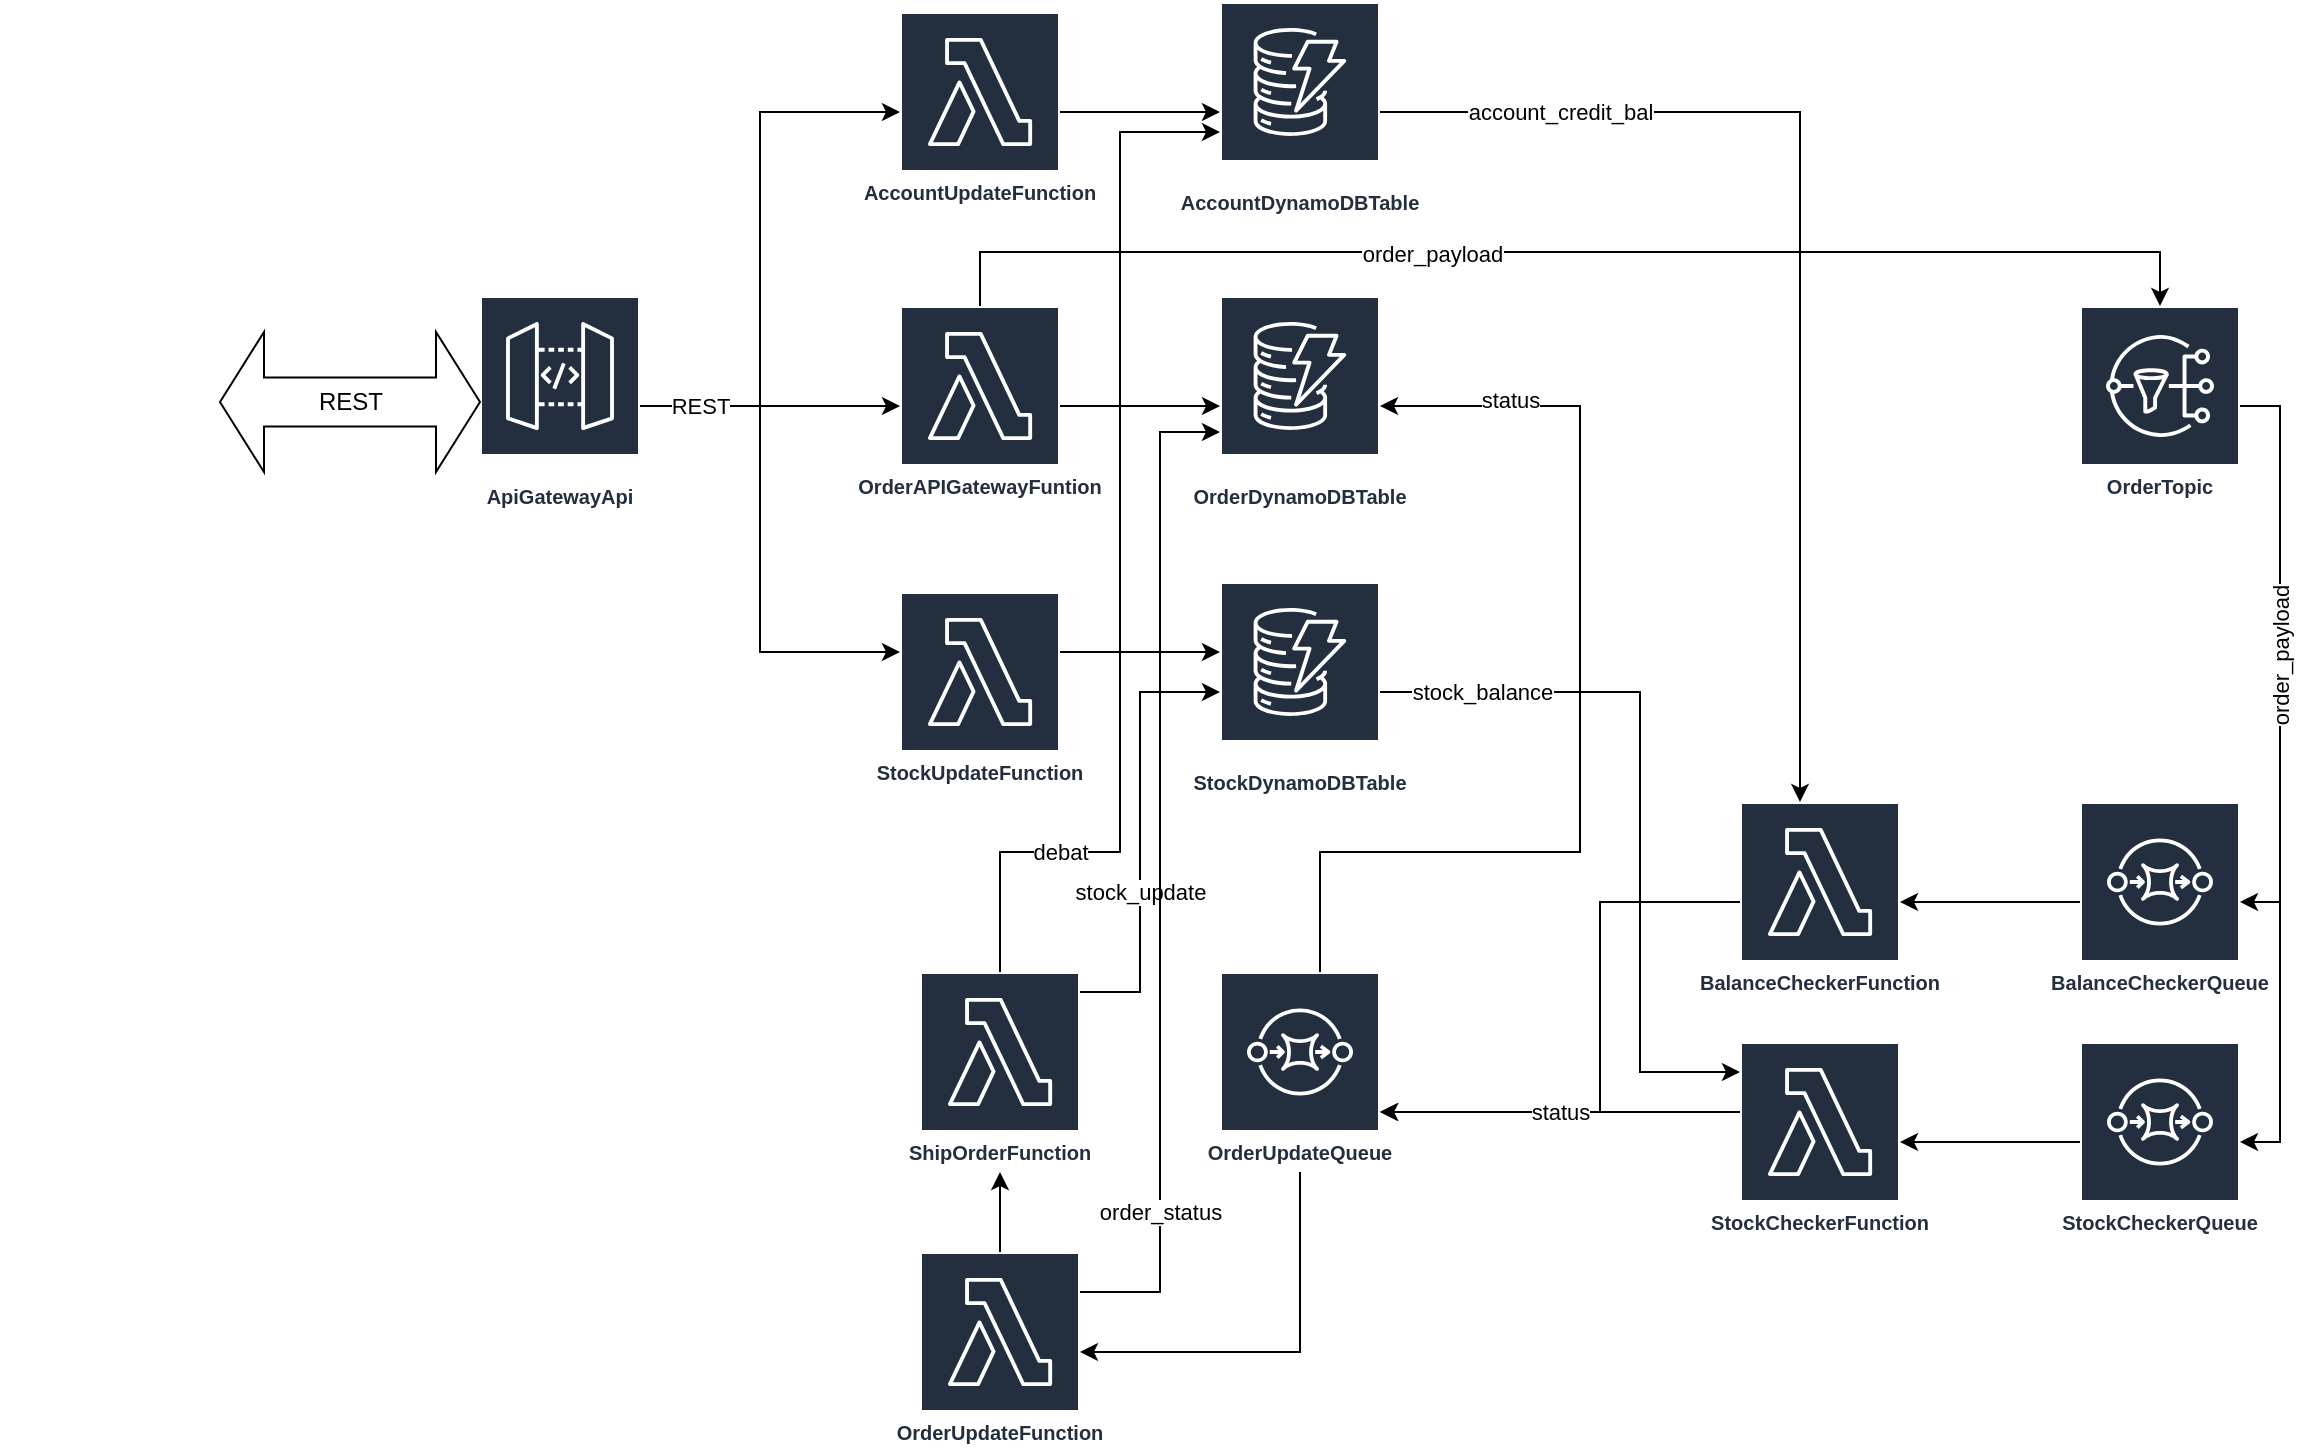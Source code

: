 <mxfile version="20.3.6" type="device" pages="3"><diagram id="NJcj5poi9qOD3AqjBENZ" name="Page-1"><mxGraphModel dx="2272" dy="737" grid="1" gridSize="10" guides="1" tooltips="1" connect="1" arrows="1" fold="1" page="1" pageScale="1" pageWidth="850" pageHeight="1100" math="0" shadow="0"><root><mxCell id="0"/><mxCell id="1" parent="0"/><mxCell id="D93Lp30-In5ude8p-JKp-1" value="AccountDynamoDBTable" style="sketch=0;outlineConnect=0;fontColor=#232F3E;gradientColor=none;strokeColor=#ffffff;fillColor=#232F3E;dashed=0;verticalLabelPosition=middle;verticalAlign=bottom;align=center;html=1;whiteSpace=wrap;fontSize=10;fontStyle=1;spacing=3;shape=mxgraph.aws4.productIcon;prIcon=mxgraph.aws4.dynamodb;" parent="1" vertex="1"><mxGeometry x="310" y="75" width="80" height="110" as="geometry"/></mxCell><mxCell id="-zjxbcH6zm_vIvPoYzxp-1" value="" style="edgeStyle=orthogonalEdgeStyle;rounded=0;orthogonalLoop=1;jettySize=auto;html=1;" edge="1" parent="1" source="D93Lp30-In5ude8p-JKp-2" target="D93Lp30-In5ude8p-JKp-6"><mxGeometry relative="1" as="geometry"/></mxCell><mxCell id="D93Lp30-In5ude8p-JKp-2" value="ApiGatewayApi" style="sketch=0;outlineConnect=0;fontColor=#232F3E;gradientColor=none;strokeColor=#ffffff;fillColor=#232F3E;dashed=0;verticalLabelPosition=middle;verticalAlign=bottom;align=center;html=1;whiteSpace=wrap;fontSize=10;fontStyle=1;spacing=3;shape=mxgraph.aws4.productIcon;prIcon=mxgraph.aws4.api_gateway;" parent="1" vertex="1"><mxGeometry x="-60" y="222" width="80" height="110" as="geometry"/></mxCell><mxCell id="D93Lp30-In5ude8p-JKp-3" value="" style="shape=image;html=1;verticalAlign=top;verticalLabelPosition=bottom;labelBackgroundColor=#ffffff;imageAspect=0;aspect=fixed;image=https://cdn4.iconfinder.com/data/icons/user-interface-181/32/Smartphone-128.png" parent="1" vertex="1"><mxGeometry x="-300" y="213" width="128" height="128" as="geometry"/></mxCell><mxCell id="D93Lp30-In5ude8p-JKp-4" value="REST" style="html=1;shadow=0;dashed=0;align=center;verticalAlign=middle;shape=mxgraph.arrows2.twoWayArrow;dy=0.65;dx=22;" parent="1" vertex="1"><mxGeometry x="-190" y="240" width="130" height="70" as="geometry"/></mxCell><mxCell id="-zjxbcH6zm_vIvPoYzxp-3" value="" style="edgeStyle=orthogonalEdgeStyle;rounded=0;orthogonalLoop=1;jettySize=auto;html=1;" edge="1" parent="1" source="D93Lp30-In5ude8p-JKp-6" target="-zjxbcH6zm_vIvPoYzxp-2"><mxGeometry relative="1" as="geometry"/></mxCell><mxCell id="-zjxbcH6zm_vIvPoYzxp-13" value="" style="edgeStyle=orthogonalEdgeStyle;rounded=0;orthogonalLoop=1;jettySize=auto;html=1;" edge="1" parent="1" source="D93Lp30-In5ude8p-JKp-6" target="-zjxbcH6zm_vIvPoYzxp-12"><mxGeometry relative="1" as="geometry"><Array as="points"><mxPoint x="190" y="200"/><mxPoint x="780" y="200"/></Array></mxGeometry></mxCell><mxCell id="-zjxbcH6zm_vIvPoYzxp-14" value="order_payload" style="edgeLabel;html=1;align=center;verticalAlign=middle;resizable=0;points=[];" vertex="1" connectable="0" parent="-zjxbcH6zm_vIvPoYzxp-13"><mxGeometry x="-0.214" y="-1" relative="1" as="geometry"><mxPoint as="offset"/></mxGeometry></mxCell><mxCell id="D93Lp30-In5ude8p-JKp-6" value="OrderAPIGatewayFuntion" style="sketch=0;outlineConnect=0;fontColor=#232F3E;gradientColor=none;strokeColor=#ffffff;fillColor=#232F3E;dashed=0;verticalLabelPosition=middle;verticalAlign=bottom;align=center;html=1;whiteSpace=wrap;fontSize=10;fontStyle=1;spacing=3;shape=mxgraph.aws4.productIcon;prIcon=mxgraph.aws4.lambda;" parent="1" vertex="1"><mxGeometry x="150" y="227" width="80" height="100" as="geometry"/></mxCell><mxCell id="-zjxbcH6zm_vIvPoYzxp-2" value="OrderDynamoDBTable" style="sketch=0;outlineConnect=0;fontColor=#232F3E;gradientColor=none;strokeColor=#ffffff;fillColor=#232F3E;dashed=0;verticalLabelPosition=middle;verticalAlign=bottom;align=center;html=1;whiteSpace=wrap;fontSize=10;fontStyle=1;spacing=3;shape=mxgraph.aws4.productIcon;prIcon=mxgraph.aws4.dynamodb;" vertex="1" parent="1"><mxGeometry x="310" y="222" width="80" height="110" as="geometry"/></mxCell><mxCell id="-zjxbcH6zm_vIvPoYzxp-7" value="" style="edgeStyle=orthogonalEdgeStyle;rounded=0;orthogonalLoop=1;jettySize=auto;html=1;" edge="1" parent="1" source="-zjxbcH6zm_vIvPoYzxp-4" target="D93Lp30-In5ude8p-JKp-1"><mxGeometry relative="1" as="geometry"/></mxCell><mxCell id="-zjxbcH6zm_vIvPoYzxp-4" value="AccountUpdateFunction" style="sketch=0;outlineConnect=0;fontColor=#232F3E;gradientColor=none;strokeColor=#ffffff;fillColor=#232F3E;dashed=0;verticalLabelPosition=middle;verticalAlign=bottom;align=center;html=1;whiteSpace=wrap;fontSize=10;fontStyle=1;spacing=3;shape=mxgraph.aws4.productIcon;prIcon=mxgraph.aws4.lambda;" vertex="1" parent="1"><mxGeometry x="150" y="80" width="80" height="100" as="geometry"/></mxCell><mxCell id="-zjxbcH6zm_vIvPoYzxp-5" value="" style="edgeStyle=orthogonalEdgeStyle;rounded=0;orthogonalLoop=1;jettySize=auto;html=1;" edge="1" parent="1" source="D93Lp30-In5ude8p-JKp-2" target="-zjxbcH6zm_vIvPoYzxp-4"><mxGeometry relative="1" as="geometry"><mxPoint x="30" y="287" as="sourcePoint"/><mxPoint x="110" y="287" as="targetPoint"/><Array as="points"><mxPoint x="80" y="277"/><mxPoint x="80" y="130"/></Array></mxGeometry></mxCell><mxCell id="-zjxbcH6zm_vIvPoYzxp-11" value="" style="edgeStyle=orthogonalEdgeStyle;rounded=0;orthogonalLoop=1;jettySize=auto;html=1;" edge="1" parent="1" source="-zjxbcH6zm_vIvPoYzxp-6" target="-zjxbcH6zm_vIvPoYzxp-10"><mxGeometry relative="1" as="geometry"><Array as="points"><mxPoint x="270" y="400"/><mxPoint x="270" y="400"/></Array></mxGeometry></mxCell><mxCell id="-zjxbcH6zm_vIvPoYzxp-6" value="StockUpdateFunction" style="sketch=0;outlineConnect=0;fontColor=#232F3E;gradientColor=none;strokeColor=#ffffff;fillColor=#232F3E;dashed=0;verticalLabelPosition=middle;verticalAlign=bottom;align=center;html=1;whiteSpace=wrap;fontSize=10;fontStyle=1;spacing=3;shape=mxgraph.aws4.productIcon;prIcon=mxgraph.aws4.lambda;" vertex="1" parent="1"><mxGeometry x="150" y="370" width="80" height="100" as="geometry"/></mxCell><mxCell id="-zjxbcH6zm_vIvPoYzxp-8" value="" style="edgeStyle=orthogonalEdgeStyle;rounded=0;orthogonalLoop=1;jettySize=auto;html=1;" edge="1" parent="1" source="D93Lp30-In5ude8p-JKp-2" target="-zjxbcH6zm_vIvPoYzxp-6"><mxGeometry relative="1" as="geometry"><mxPoint x="30" y="287" as="sourcePoint"/><mxPoint x="160" y="140" as="targetPoint"/><Array as="points"><mxPoint x="80" y="277"/><mxPoint x="80" y="400"/></Array></mxGeometry></mxCell><mxCell id="-zjxbcH6zm_vIvPoYzxp-9" value="REST" style="edgeLabel;html=1;align=center;verticalAlign=middle;resizable=0;points=[];" vertex="1" connectable="0" parent="-zjxbcH6zm_vIvPoYzxp-8"><mxGeometry x="0.217" y="2" relative="1" as="geometry"><mxPoint x="-32" y="-94" as="offset"/></mxGeometry></mxCell><mxCell id="-zjxbcH6zm_vIvPoYzxp-10" value="StockDynamoDBTable" style="sketch=0;outlineConnect=0;fontColor=#232F3E;gradientColor=none;strokeColor=#ffffff;fillColor=#232F3E;dashed=0;verticalLabelPosition=middle;verticalAlign=bottom;align=center;html=1;whiteSpace=wrap;fontSize=10;fontStyle=1;spacing=3;shape=mxgraph.aws4.productIcon;prIcon=mxgraph.aws4.dynamodb;" vertex="1" parent="1"><mxGeometry x="310" y="365" width="80" height="110" as="geometry"/></mxCell><mxCell id="-zjxbcH6zm_vIvPoYzxp-12" value="OrderTopic" style="sketch=0;outlineConnect=0;fontColor=#232F3E;gradientColor=none;strokeColor=#ffffff;fillColor=#232F3E;dashed=0;verticalLabelPosition=middle;verticalAlign=bottom;align=center;html=1;whiteSpace=wrap;fontSize=10;fontStyle=1;spacing=3;shape=mxgraph.aws4.productIcon;prIcon=mxgraph.aws4.sns;" vertex="1" parent="1"><mxGeometry x="740" y="227" width="80" height="100" as="geometry"/></mxCell><mxCell id="BZ1VS5f9jhUEk7RYzOGQ-1" value="" style="edgeStyle=orthogonalEdgeStyle;rounded=0;orthogonalLoop=1;jettySize=auto;html=1;" edge="1" parent="1" source="-zjxbcH6zm_vIvPoYzxp-12" target="BZ1VS5f9jhUEk7RYzOGQ-4"><mxGeometry relative="1" as="geometry"><mxPoint x="-40" y="665" as="sourcePoint"/><Array as="points"><mxPoint x="840" y="277"/><mxPoint x="840" y="525"/></Array></mxGeometry></mxCell><mxCell id="BZ1VS5f9jhUEk7RYzOGQ-3" value="" style="edgeStyle=orthogonalEdgeStyle;rounded=0;orthogonalLoop=1;jettySize=auto;html=1;" edge="1" parent="1" source="BZ1VS5f9jhUEk7RYzOGQ-4" target="BZ1VS5f9jhUEk7RYzOGQ-9"><mxGeometry relative="1" as="geometry"/></mxCell><mxCell id="BZ1VS5f9jhUEk7RYzOGQ-4" value="BalanceCheckerQueue" style="sketch=0;outlineConnect=0;fontColor=#232F3E;gradientColor=none;strokeColor=#ffffff;fillColor=#232F3E;dashed=0;verticalLabelPosition=middle;verticalAlign=bottom;align=center;html=1;whiteSpace=wrap;fontSize=10;fontStyle=1;spacing=3;shape=mxgraph.aws4.productIcon;prIcon=mxgraph.aws4.sqs;" vertex="1" parent="1"><mxGeometry x="740" y="475" width="80" height="100" as="geometry"/></mxCell><mxCell id="BZ1VS5f9jhUEk7RYzOGQ-5" value="" style="edgeStyle=orthogonalEdgeStyle;rounded=0;orthogonalLoop=1;jettySize=auto;html=1;" edge="1" parent="1" source="BZ1VS5f9jhUEk7RYzOGQ-6" target="BZ1VS5f9jhUEk7RYzOGQ-10"><mxGeometry relative="1" as="geometry"/></mxCell><mxCell id="BZ1VS5f9jhUEk7RYzOGQ-6" value="StockCheckerQueue" style="sketch=0;outlineConnect=0;fontColor=#232F3E;gradientColor=none;strokeColor=#ffffff;fillColor=#232F3E;dashed=0;verticalLabelPosition=middle;verticalAlign=bottom;align=center;html=1;whiteSpace=wrap;fontSize=10;fontStyle=1;spacing=3;shape=mxgraph.aws4.productIcon;prIcon=mxgraph.aws4.sqs;" vertex="1" parent="1"><mxGeometry x="740" y="595" width="80" height="100" as="geometry"/></mxCell><mxCell id="BZ1VS5f9jhUEk7RYzOGQ-7" value="" style="edgeStyle=orthogonalEdgeStyle;rounded=0;orthogonalLoop=1;jettySize=auto;html=1;" edge="1" parent="1" source="-zjxbcH6zm_vIvPoYzxp-12" target="BZ1VS5f9jhUEk7RYzOGQ-6"><mxGeometry relative="1" as="geometry"><mxPoint x="-40" y="665" as="sourcePoint"/><mxPoint x="50" y="595" as="targetPoint"/><Array as="points"><mxPoint x="840" y="277"/><mxPoint x="840" y="645"/></Array></mxGeometry></mxCell><mxCell id="BZ1VS5f9jhUEk7RYzOGQ-8" value="order_payload" style="edgeLabel;html=1;align=center;verticalAlign=middle;resizable=0;points=[];rotation=-90;" vertex="1" connectable="0" parent="BZ1VS5f9jhUEk7RYzOGQ-7"><mxGeometry x="-0.22" y="2" relative="1" as="geometry"><mxPoint x="-2" y="-14" as="offset"/></mxGeometry></mxCell><mxCell id="BZ1VS5f9jhUEk7RYzOGQ-17" value="" style="edgeStyle=orthogonalEdgeStyle;rounded=0;orthogonalLoop=1;jettySize=auto;html=1;" edge="1" parent="1" source="BZ1VS5f9jhUEk7RYzOGQ-9" target="BZ1VS5f9jhUEk7RYzOGQ-15"><mxGeometry relative="1" as="geometry"><Array as="points"><mxPoint x="500" y="525"/><mxPoint x="500" y="630"/></Array></mxGeometry></mxCell><mxCell id="BZ1VS5f9jhUEk7RYzOGQ-9" value="BalanceCheckerFunction" style="sketch=0;outlineConnect=0;fontColor=#232F3E;gradientColor=none;strokeColor=#ffffff;fillColor=#232F3E;dashed=0;verticalLabelPosition=middle;verticalAlign=bottom;align=center;html=1;whiteSpace=wrap;fontSize=10;fontStyle=1;spacing=3;shape=mxgraph.aws4.productIcon;prIcon=mxgraph.aws4.lambda;" vertex="1" parent="1"><mxGeometry x="570" y="475" width="80" height="100" as="geometry"/></mxCell><mxCell id="BZ1VS5f9jhUEk7RYzOGQ-10" value="StockCheckerFunction" style="sketch=0;outlineConnect=0;fontColor=#232F3E;gradientColor=none;strokeColor=#ffffff;fillColor=#232F3E;dashed=0;verticalLabelPosition=middle;verticalAlign=bottom;align=center;html=1;whiteSpace=wrap;fontSize=10;fontStyle=1;spacing=3;shape=mxgraph.aws4.productIcon;prIcon=mxgraph.aws4.lambda;" vertex="1" parent="1"><mxGeometry x="570" y="595" width="80" height="100" as="geometry"/></mxCell><mxCell id="BZ1VS5f9jhUEk7RYzOGQ-11" value="account_credit_bal" style="edgeStyle=orthogonalEdgeStyle;rounded=0;orthogonalLoop=1;jettySize=auto;html=1;" edge="1" parent="1" source="D93Lp30-In5ude8p-JKp-1" target="BZ1VS5f9jhUEk7RYzOGQ-9"><mxGeometry x="-0.676" relative="1" as="geometry"><Array as="points"><mxPoint x="600" y="130"/></Array><mxPoint as="offset"/></mxGeometry></mxCell><mxCell id="BZ1VS5f9jhUEk7RYzOGQ-13" value="stock_balance" style="edgeStyle=orthogonalEdgeStyle;rounded=0;orthogonalLoop=1;jettySize=auto;html=1;startArrow=none;" edge="1" parent="1" source="-zjxbcH6zm_vIvPoYzxp-10" target="BZ1VS5f9jhUEk7RYzOGQ-10"><mxGeometry x="-0.728" relative="1" as="geometry"><Array as="points"><mxPoint x="520" y="420"/><mxPoint x="520" y="610"/></Array><mxPoint x="520" y="705" as="sourcePoint"/><mxPoint as="offset"/></mxGeometry></mxCell><mxCell id="bO6ILCW-EWj0cfS8JMMv-2" value="" style="edgeStyle=orthogonalEdgeStyle;rounded=0;orthogonalLoop=1;jettySize=auto;html=1;" edge="1" parent="1" source="BZ1VS5f9jhUEk7RYzOGQ-15" target="4Rhdn_Z0kpXlGLLEEC0_-1"><mxGeometry relative="1" as="geometry"><Array as="points"><mxPoint x="350" y="750"/></Array></mxGeometry></mxCell><mxCell id="BZ1VS5f9jhUEk7RYzOGQ-15" value="OrderUpdateQueue" style="sketch=0;outlineConnect=0;fontColor=#232F3E;gradientColor=none;strokeColor=#ffffff;fillColor=#232F3E;dashed=0;verticalLabelPosition=middle;verticalAlign=bottom;align=center;html=1;whiteSpace=wrap;fontSize=10;fontStyle=1;spacing=3;shape=mxgraph.aws4.productIcon;prIcon=mxgraph.aws4.sqs;" vertex="1" parent="1"><mxGeometry x="310" y="560" width="80" height="100" as="geometry"/></mxCell><mxCell id="BZ1VS5f9jhUEk7RYzOGQ-18" value="status" style="edgeStyle=orthogonalEdgeStyle;rounded=0;orthogonalLoop=1;jettySize=auto;html=1;" edge="1" parent="1" source="BZ1VS5f9jhUEk7RYzOGQ-10" target="BZ1VS5f9jhUEk7RYzOGQ-15"><mxGeometry relative="1" as="geometry"><mxPoint x="540" y="810" as="sourcePoint"/><mxPoint x="400" y="600" as="targetPoint"/><Array as="points"><mxPoint x="560" y="630"/><mxPoint x="560" y="630"/></Array></mxGeometry></mxCell><mxCell id="BZ1VS5f9jhUEk7RYzOGQ-21" value="" style="edgeStyle=orthogonalEdgeStyle;rounded=0;orthogonalLoop=1;jettySize=auto;html=1;" edge="1" parent="1" source="BZ1VS5f9jhUEk7RYzOGQ-15" target="-zjxbcH6zm_vIvPoYzxp-2"><mxGeometry relative="1" as="geometry"><mxPoint x="280" y="720" as="sourcePoint"/><mxPoint x="190" y="720" as="targetPoint"/><Array as="points"><mxPoint x="360" y="500"/><mxPoint x="490" y="500"/><mxPoint x="490" y="277"/></Array></mxGeometry></mxCell><mxCell id="BZ1VS5f9jhUEk7RYzOGQ-22" value="status" style="edgeLabel;html=1;align=center;verticalAlign=middle;resizable=0;points=[];" vertex="1" connectable="0" parent="BZ1VS5f9jhUEk7RYzOGQ-21"><mxGeometry x="0.747" y="-3" relative="1" as="geometry"><mxPoint as="offset"/></mxGeometry></mxCell><mxCell id="bO6ILCW-EWj0cfS8JMMv-1" value="ShipOrderFunction" style="sketch=0;outlineConnect=0;fontColor=#232F3E;gradientColor=none;strokeColor=#ffffff;fillColor=#232F3E;dashed=0;verticalLabelPosition=middle;verticalAlign=bottom;align=center;html=1;whiteSpace=wrap;fontSize=10;fontStyle=1;spacing=3;shape=mxgraph.aws4.productIcon;prIcon=mxgraph.aws4.lambda;" vertex="1" parent="1"><mxGeometry x="160" y="560" width="80" height="100" as="geometry"/></mxCell><mxCell id="bO6ILCW-EWj0cfS8JMMv-3" value="stock_update" style="edgeStyle=orthogonalEdgeStyle;rounded=0;orthogonalLoop=1;jettySize=auto;html=1;" edge="1" parent="1" source="bO6ILCW-EWj0cfS8JMMv-1" target="-zjxbcH6zm_vIvPoYzxp-10"><mxGeometry x="-0.273" relative="1" as="geometry"><mxPoint x="200" y="550" as="sourcePoint"/><mxPoint x="250" y="620" as="targetPoint"/><Array as="points"><mxPoint x="270" y="570"/><mxPoint x="270" y="420"/></Array><mxPoint as="offset"/></mxGeometry></mxCell><mxCell id="bO6ILCW-EWj0cfS8JMMv-4" value="order_status" style="edgeStyle=orthogonalEdgeStyle;rounded=0;orthogonalLoop=1;jettySize=auto;html=1;" edge="1" parent="1" source="4Rhdn_Z0kpXlGLLEEC0_-1" target="-zjxbcH6zm_vIvPoYzxp-2"><mxGeometry x="-0.68" relative="1" as="geometry"><mxPoint x="50" y="530" as="sourcePoint"/><mxPoint x="250" y="620" as="targetPoint"/><Array as="points"><mxPoint x="280" y="720"/><mxPoint x="280" y="290"/></Array><mxPoint as="offset"/></mxGeometry></mxCell><mxCell id="bO6ILCW-EWj0cfS8JMMv-6" value="debat" style="edgeStyle=orthogonalEdgeStyle;rounded=0;orthogonalLoop=1;jettySize=auto;html=1;" edge="1" parent="1" source="bO6ILCW-EWj0cfS8JMMv-1" target="D93Lp30-In5ude8p-JKp-1"><mxGeometry x="-0.66" relative="1" as="geometry"><mxPoint x="160" y="530" as="sourcePoint"/><mxPoint x="260" y="630" as="targetPoint"/><Array as="points"><mxPoint x="200" y="500"/><mxPoint x="260" y="500"/><mxPoint x="260" y="140"/></Array><mxPoint as="offset"/></mxGeometry></mxCell><mxCell id="4Rhdn_Z0kpXlGLLEEC0_-2" value="" style="edgeStyle=orthogonalEdgeStyle;rounded=0;orthogonalLoop=1;jettySize=auto;html=1;" edge="1" parent="1" source="4Rhdn_Z0kpXlGLLEEC0_-1" target="bO6ILCW-EWj0cfS8JMMv-1"><mxGeometry relative="1" as="geometry"/></mxCell><mxCell id="4Rhdn_Z0kpXlGLLEEC0_-1" value="OrderUpdateFunction" style="sketch=0;outlineConnect=0;fontColor=#232F3E;gradientColor=none;strokeColor=#ffffff;fillColor=#232F3E;dashed=0;verticalLabelPosition=middle;verticalAlign=bottom;align=center;html=1;whiteSpace=wrap;fontSize=10;fontStyle=1;spacing=3;shape=mxgraph.aws4.productIcon;prIcon=mxgraph.aws4.lambda;" vertex="1" parent="1"><mxGeometry x="160" y="700" width="80" height="100" as="geometry"/></mxCell></root></mxGraphModel></diagram><diagram id="-AwysuZr0eRqe-k82s6q" name="Page-2"><mxGraphModel dx="1422" dy="737" grid="1" gridSize="10" guides="1" tooltips="1" connect="1" arrows="1" fold="1" page="1" pageScale="1" pageWidth="850" pageHeight="1100" math="0" shadow="0"><root><mxCell id="0"/><mxCell id="1" parent="0"/><mxCell id="Kn_BSj5xUzIdgjBw9eXQ-3" value="" style="edgeStyle=orthogonalEdgeStyle;rounded=0;orthogonalLoop=1;jettySize=auto;html=1;" edge="1" parent="1" source="DRb4mCZOhZnO1CtXXsf1-1" target="Kn_BSj5xUzIdgjBw9eXQ-1"><mxGeometry relative="1" as="geometry"/></mxCell><mxCell id="DRb4mCZOhZnO1CtXXsf1-1" value="OrderTopic" style="sketch=0;outlineConnect=0;fontColor=#232F3E;gradientColor=none;strokeColor=#ffffff;fillColor=#232F3E;dashed=0;verticalLabelPosition=middle;verticalAlign=bottom;align=center;html=1;whiteSpace=wrap;fontSize=10;fontStyle=1;spacing=3;shape=mxgraph.aws4.productIcon;prIcon=mxgraph.aws4.sns;" vertex="1" parent="1"><mxGeometry x="40" y="160" width="80" height="100" as="geometry"/></mxCell><mxCell id="aDh4Up8rijKrqItOPiGJ-3" value="" style="edgeStyle=orthogonalEdgeStyle;rounded=0;orthogonalLoop=1;jettySize=auto;html=1;" edge="1" parent="1" source="Kn_BSj5xUzIdgjBw9eXQ-1" target="aDh4Up8rijKrqItOPiGJ-1"><mxGeometry relative="1" as="geometry"/></mxCell><mxCell id="Kn_BSj5xUzIdgjBw9eXQ-1" value="BalanceCheckerQueue" style="sketch=0;outlineConnect=0;fontColor=#232F3E;gradientColor=none;strokeColor=#ffffff;fillColor=#232F3E;dashed=0;verticalLabelPosition=middle;verticalAlign=bottom;align=center;html=1;whiteSpace=wrap;fontSize=10;fontStyle=1;spacing=3;shape=mxgraph.aws4.productIcon;prIcon=mxgraph.aws4.sqs;" vertex="1" parent="1"><mxGeometry x="280" y="80" width="80" height="100" as="geometry"/></mxCell><mxCell id="aDh4Up8rijKrqItOPiGJ-4" value="" style="edgeStyle=orthogonalEdgeStyle;rounded=0;orthogonalLoop=1;jettySize=auto;html=1;" edge="1" parent="1" source="Kn_BSj5xUzIdgjBw9eXQ-2" target="aDh4Up8rijKrqItOPiGJ-2"><mxGeometry relative="1" as="geometry"/></mxCell><mxCell id="Kn_BSj5xUzIdgjBw9eXQ-2" value="StockCheckerQueue" style="sketch=0;outlineConnect=0;fontColor=#232F3E;gradientColor=none;strokeColor=#ffffff;fillColor=#232F3E;dashed=0;verticalLabelPosition=middle;verticalAlign=bottom;align=center;html=1;whiteSpace=wrap;fontSize=10;fontStyle=1;spacing=3;shape=mxgraph.aws4.productIcon;prIcon=mxgraph.aws4.sqs;" vertex="1" parent="1"><mxGeometry x="280" y="240" width="80" height="100" as="geometry"/></mxCell><mxCell id="Kn_BSj5xUzIdgjBw9eXQ-4" value="" style="edgeStyle=orthogonalEdgeStyle;rounded=0;orthogonalLoop=1;jettySize=auto;html=1;" edge="1" parent="1" source="DRb4mCZOhZnO1CtXXsf1-1" target="Kn_BSj5xUzIdgjBw9eXQ-2"><mxGeometry relative="1" as="geometry"><mxPoint x="130" y="220" as="sourcePoint"/><mxPoint x="210" y="140" as="targetPoint"/></mxGeometry></mxCell><mxCell id="Kn_BSj5xUzIdgjBw9eXQ-5" value="order_payload" style="edgeLabel;html=1;align=center;verticalAlign=middle;resizable=0;points=[];" vertex="1" connectable="0" parent="Kn_BSj5xUzIdgjBw9eXQ-4"><mxGeometry x="-0.22" y="2" relative="1" as="geometry"><mxPoint x="-42" y="-14" as="offset"/></mxGeometry></mxCell><mxCell id="aDh4Up8rijKrqItOPiGJ-1" value="BalanceCheckerFunction" style="sketch=0;outlineConnect=0;fontColor=#232F3E;gradientColor=none;strokeColor=#ffffff;fillColor=#232F3E;dashed=0;verticalLabelPosition=middle;verticalAlign=bottom;align=center;html=1;whiteSpace=wrap;fontSize=10;fontStyle=1;spacing=3;shape=mxgraph.aws4.productIcon;prIcon=mxgraph.aws4.lambda;" vertex="1" parent="1"><mxGeometry x="440" y="80" width="80" height="100" as="geometry"/></mxCell><mxCell id="aDh4Up8rijKrqItOPiGJ-2" value="StockCheckerFunction" style="sketch=0;outlineConnect=0;fontColor=#232F3E;gradientColor=none;strokeColor=#ffffff;fillColor=#232F3E;dashed=0;verticalLabelPosition=middle;verticalAlign=bottom;align=center;html=1;whiteSpace=wrap;fontSize=10;fontStyle=1;spacing=3;shape=mxgraph.aws4.productIcon;prIcon=mxgraph.aws4.lambda;" vertex="1" parent="1"><mxGeometry x="440" y="240" width="80" height="100" as="geometry"/></mxCell><mxCell id="wg0V8Qq20YXNwj1Kjb6E-2" value="account_credit_bal" style="edgeStyle=orthogonalEdgeStyle;rounded=0;orthogonalLoop=1;jettySize=auto;html=1;" edge="1" parent="1" source="wg0V8Qq20YXNwj1Kjb6E-1" target="aDh4Up8rijKrqItOPiGJ-1"><mxGeometry relative="1" as="geometry"><Array as="points"><mxPoint x="610" y="100"/><mxPoint x="610" y="100"/></Array></mxGeometry></mxCell><mxCell id="wg0V8Qq20YXNwj1Kjb6E-1" value="AccountDynamoDBTable" style="sketch=0;outlineConnect=0;fontColor=#232F3E;gradientColor=none;strokeColor=#ffffff;fillColor=#232F3E;dashed=0;verticalLabelPosition=middle;verticalAlign=bottom;align=center;html=1;whiteSpace=wrap;fontSize=10;fontStyle=1;spacing=3;shape=mxgraph.aws4.productIcon;prIcon=mxgraph.aws4.dynamodb;" vertex="1" parent="1"><mxGeometry x="680" y="75" width="80" height="110" as="geometry"/></mxCell><mxCell id="wg0V8Qq20YXNwj1Kjb6E-4" value="stock_balance" style="edgeStyle=orthogonalEdgeStyle;rounded=0;orthogonalLoop=1;jettySize=auto;html=1;" edge="1" parent="1" source="wg0V8Qq20YXNwj1Kjb6E-3" target="aDh4Up8rijKrqItOPiGJ-2"><mxGeometry relative="1" as="geometry"><Array as="points"><mxPoint x="600" y="250"/><mxPoint x="600" y="250"/></Array></mxGeometry></mxCell><mxCell id="wg0V8Qq20YXNwj1Kjb6E-3" value="StockDynamoDBTable" style="sketch=0;outlineConnect=0;fontColor=#232F3E;gradientColor=none;strokeColor=#ffffff;fillColor=#232F3E;dashed=0;verticalLabelPosition=middle;verticalAlign=bottom;align=center;html=1;whiteSpace=wrap;fontSize=10;fontStyle=1;spacing=3;shape=mxgraph.aws4.productIcon;prIcon=mxgraph.aws4.dynamodb;" vertex="1" parent="1"><mxGeometry x="680" y="235" width="80" height="110" as="geometry"/></mxCell></root></mxGraphModel></diagram><diagram id="C83-Ao1Zu8NS9YDUV1l5" name="Page-3"><mxGraphModel dx="1422" dy="737" grid="1" gridSize="10" guides="1" tooltips="1" connect="1" arrows="1" fold="1" page="1" pageScale="1" pageWidth="850" pageHeight="1100" math="0" shadow="0"><root><mxCell id="0"/><mxCell id="1" parent="0"/><mxCell id="voGBk2gYOPAFeboCvx3J-1" value="AccountDynamoDBTable" style="sketch=0;outlineConnect=0;fontColor=#232F3E;gradientColor=none;strokeColor=#ffffff;fillColor=#232F3E;dashed=0;verticalLabelPosition=middle;verticalAlign=bottom;align=center;html=1;whiteSpace=wrap;fontSize=10;fontStyle=1;spacing=3;shape=mxgraph.aws4.productIcon;prIcon=mxgraph.aws4.dynamodb;" vertex="1" parent="1"><mxGeometry x="40" y="35" width="80" height="110" as="geometry"/></mxCell><mxCell id="voGBk2gYOPAFeboCvx3J-2" value="OrderDynamoDBTable" style="sketch=0;outlineConnect=0;fontColor=#232F3E;gradientColor=none;strokeColor=#ffffff;fillColor=#232F3E;dashed=0;verticalLabelPosition=middle;verticalAlign=bottom;align=center;html=1;whiteSpace=wrap;fontSize=10;fontStyle=1;spacing=3;shape=mxgraph.aws4.productIcon;prIcon=mxgraph.aws4.dynamodb;" vertex="1" parent="1"><mxGeometry x="40" y="155" width="80" height="110" as="geometry"/></mxCell><mxCell id="voGBk2gYOPAFeboCvx3J-3" value="StockDynamoDBTable" style="sketch=0;outlineConnect=0;fontColor=#232F3E;gradientColor=none;strokeColor=#ffffff;fillColor=#232F3E;dashed=0;verticalLabelPosition=middle;verticalAlign=bottom;align=center;html=1;whiteSpace=wrap;fontSize=10;fontStyle=1;spacing=3;shape=mxgraph.aws4.productIcon;prIcon=mxgraph.aws4.dynamodb;" vertex="1" parent="1"><mxGeometry x="40" y="280" width="80" height="110" as="geometry"/></mxCell><mxCell id="voGBk2gYOPAFeboCvx3J-4" value="" style="edgeStyle=orthogonalEdgeStyle;rounded=0;orthogonalLoop=1;jettySize=auto;html=1;" edge="1" parent="1" source="voGBk2gYOPAFeboCvx3J-5" target="voGBk2gYOPAFeboCvx3J-8"><mxGeometry relative="1" as="geometry"><Array as="points"><mxPoint x="680" y="90"/><mxPoint x="680" y="180"/></Array></mxGeometry></mxCell><mxCell id="voGBk2gYOPAFeboCvx3J-5" value="BalanceCheckerFunction" style="sketch=0;outlineConnect=0;fontColor=#232F3E;gradientColor=none;strokeColor=#ffffff;fillColor=#232F3E;dashed=0;verticalLabelPosition=middle;verticalAlign=bottom;align=center;html=1;whiteSpace=wrap;fontSize=10;fontStyle=1;spacing=3;shape=mxgraph.aws4.productIcon;prIcon=mxgraph.aws4.lambda;" vertex="1" parent="1"><mxGeometry x="720" y="40" width="80" height="100" as="geometry"/></mxCell><mxCell id="voGBk2gYOPAFeboCvx3J-6" value="StockCheckerFunction" style="sketch=0;outlineConnect=0;fontColor=#232F3E;gradientColor=none;strokeColor=#ffffff;fillColor=#232F3E;dashed=0;verticalLabelPosition=middle;verticalAlign=bottom;align=center;html=1;whiteSpace=wrap;fontSize=10;fontStyle=1;spacing=3;shape=mxgraph.aws4.productIcon;prIcon=mxgraph.aws4.lambda;" vertex="1" parent="1"><mxGeometry x="720" y="160" width="80" height="100" as="geometry"/></mxCell><mxCell id="voGBk2gYOPAFeboCvx3J-7" value="" style="edgeStyle=orthogonalEdgeStyle;rounded=0;orthogonalLoop=1;jettySize=auto;html=1;" edge="1" parent="1" source="voGBk2gYOPAFeboCvx3J-8" target="cKminUS_hwSaookhC1N8-1"><mxGeometry relative="1" as="geometry"/></mxCell><mxCell id="voGBk2gYOPAFeboCvx3J-8" value="OrderUpdateQueue" style="sketch=0;outlineConnect=0;fontColor=#232F3E;gradientColor=none;strokeColor=#ffffff;fillColor=#232F3E;dashed=0;verticalLabelPosition=middle;verticalAlign=bottom;align=center;html=1;whiteSpace=wrap;fontSize=10;fontStyle=1;spacing=3;shape=mxgraph.aws4.productIcon;prIcon=mxgraph.aws4.sqs;" vertex="1" parent="1"><mxGeometry x="550" y="140" width="80" height="100" as="geometry"/></mxCell><mxCell id="voGBk2gYOPAFeboCvx3J-9" value="status" style="edgeStyle=orthogonalEdgeStyle;rounded=0;orthogonalLoop=1;jettySize=auto;html=1;" edge="1" parent="1" source="voGBk2gYOPAFeboCvx3J-6" target="voGBk2gYOPAFeboCvx3J-8"><mxGeometry relative="1" as="geometry"><mxPoint x="540" y="810" as="sourcePoint"/><mxPoint x="400" y="600" as="targetPoint"/><Array as="points"><mxPoint x="630" y="180"/><mxPoint x="630" y="180"/></Array></mxGeometry></mxCell><mxCell id="voGBk2gYOPAFeboCvx3J-10" value="ShipOrderFunction" style="sketch=0;outlineConnect=0;fontColor=#232F3E;gradientColor=none;strokeColor=#ffffff;fillColor=#232F3E;dashed=0;verticalLabelPosition=middle;verticalAlign=bottom;align=center;html=1;whiteSpace=wrap;fontSize=10;fontStyle=1;spacing=3;shape=mxgraph.aws4.productIcon;prIcon=mxgraph.aws4.lambda;" vertex="1" parent="1"><mxGeometry x="260" y="140" width="80" height="100" as="geometry"/></mxCell><mxCell id="voGBk2gYOPAFeboCvx3J-11" value="stock_update" style="edgeStyle=orthogonalEdgeStyle;rounded=0;orthogonalLoop=1;jettySize=auto;html=1;" edge="1" parent="1" source="voGBk2gYOPAFeboCvx3J-10" target="voGBk2gYOPAFeboCvx3J-3"><mxGeometry x="0.29" relative="1" as="geometry"><mxPoint x="200" y="550" as="sourcePoint"/><mxPoint x="250" y="620" as="targetPoint"/><Array as="points"><mxPoint x="290" y="320"/></Array><mxPoint as="offset"/></mxGeometry></mxCell><mxCell id="voGBk2gYOPAFeboCvx3J-12" value="ship" style="edgeStyle=orthogonalEdgeStyle;rounded=0;orthogonalLoop=1;jettySize=auto;html=1;" edge="1" parent="1" source="voGBk2gYOPAFeboCvx3J-10" target="voGBk2gYOPAFeboCvx3J-2"><mxGeometry relative="1" as="geometry"><mxPoint x="50" y="530" as="sourcePoint"/><mxPoint x="250" y="620" as="targetPoint"/><Array as="points"><mxPoint x="210" y="190"/><mxPoint x="210" y="190"/></Array><mxPoint as="offset"/></mxGeometry></mxCell><mxCell id="voGBk2gYOPAFeboCvx3J-13" value="debat" style="edgeStyle=orthogonalEdgeStyle;rounded=0;orthogonalLoop=1;jettySize=auto;html=1;" edge="1" parent="1" source="voGBk2gYOPAFeboCvx3J-10" target="voGBk2gYOPAFeboCvx3J-1"><mxGeometry x="0.25" relative="1" as="geometry"><mxPoint x="160" y="530" as="sourcePoint"/><mxPoint x="260" y="630" as="targetPoint"/><Array as="points"><mxPoint x="300" y="70"/></Array><mxPoint as="offset"/></mxGeometry></mxCell><mxCell id="cKminUS_hwSaookhC1N8-2" value="" style="edgeStyle=orthogonalEdgeStyle;rounded=0;orthogonalLoop=1;jettySize=auto;html=1;" edge="1" parent="1" source="cKminUS_hwSaookhC1N8-1" target="voGBk2gYOPAFeboCvx3J-10"><mxGeometry relative="1" as="geometry"/></mxCell><mxCell id="cKminUS_hwSaookhC1N8-1" value="OrderUpdateFunction" style="sketch=0;outlineConnect=0;fontColor=#232F3E;gradientColor=none;strokeColor=#ffffff;fillColor=#232F3E;dashed=0;verticalLabelPosition=middle;verticalAlign=bottom;align=center;html=1;whiteSpace=wrap;fontSize=10;fontStyle=1;spacing=3;shape=mxgraph.aws4.productIcon;prIcon=mxgraph.aws4.lambda;" vertex="1" parent="1"><mxGeometry x="410" y="140" width="80" height="100" as="geometry"/></mxCell></root></mxGraphModel></diagram></mxfile>